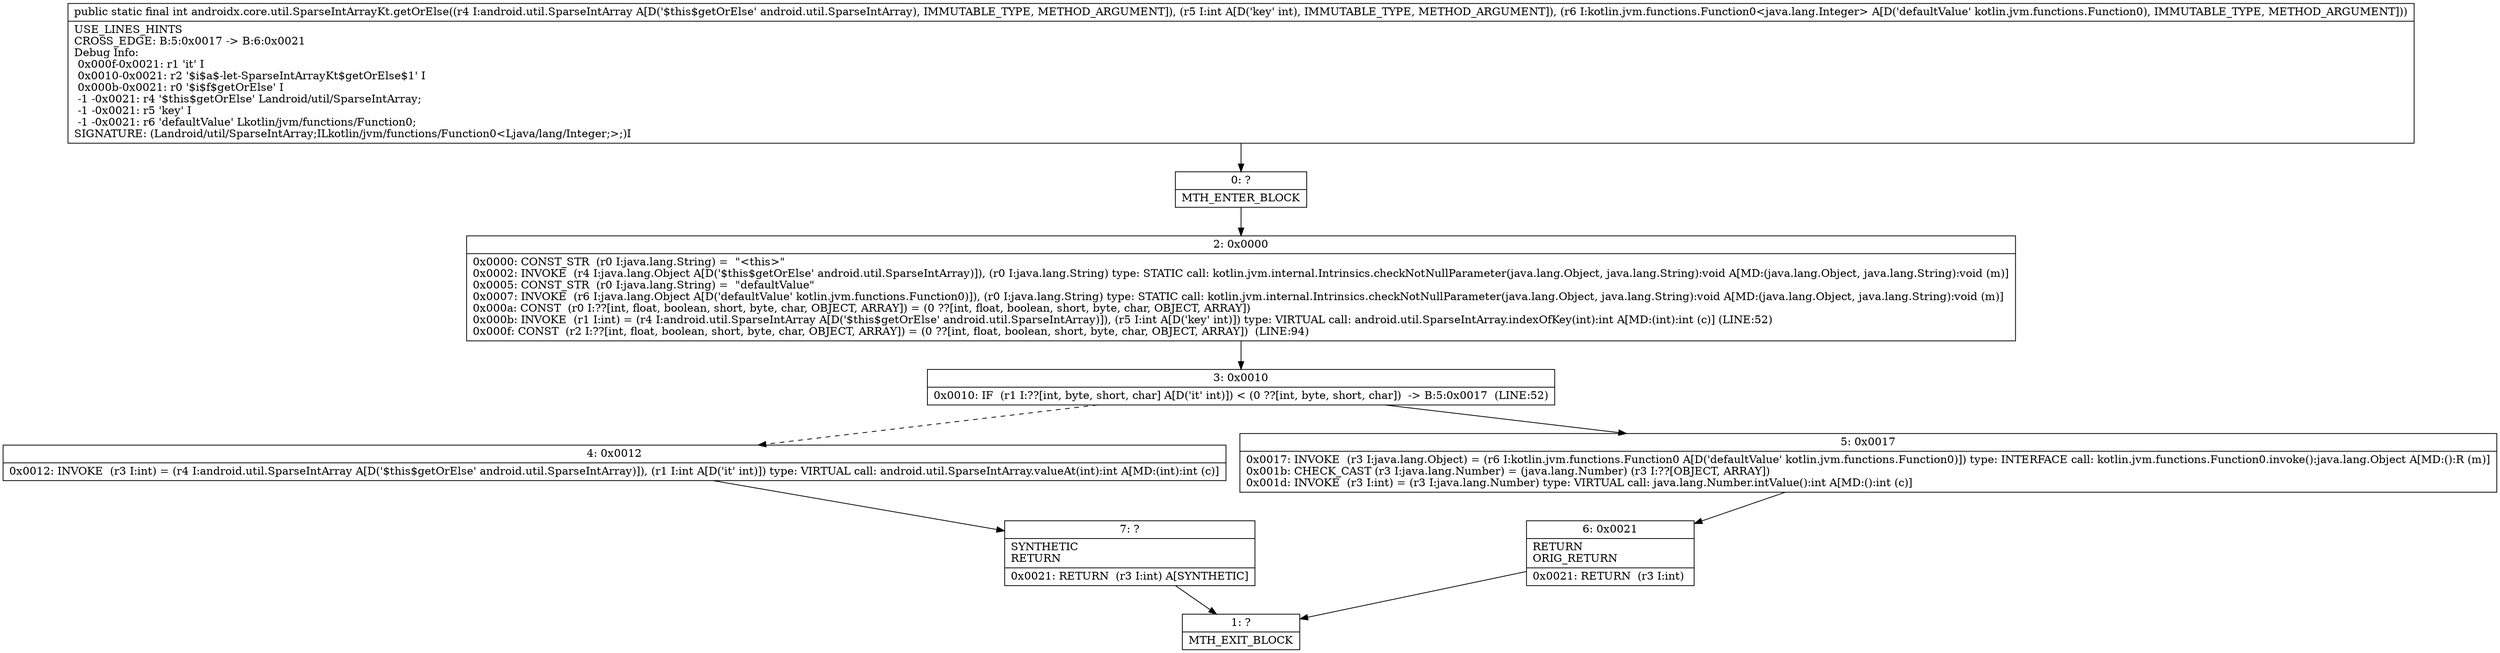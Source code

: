 digraph "CFG forandroidx.core.util.SparseIntArrayKt.getOrElse(Landroid\/util\/SparseIntArray;ILkotlin\/jvm\/functions\/Function0;)I" {
Node_0 [shape=record,label="{0\:\ ?|MTH_ENTER_BLOCK\l}"];
Node_2 [shape=record,label="{2\:\ 0x0000|0x0000: CONST_STR  (r0 I:java.lang.String) =  \"\<this\>\" \l0x0002: INVOKE  (r4 I:java.lang.Object A[D('$this$getOrElse' android.util.SparseIntArray)]), (r0 I:java.lang.String) type: STATIC call: kotlin.jvm.internal.Intrinsics.checkNotNullParameter(java.lang.Object, java.lang.String):void A[MD:(java.lang.Object, java.lang.String):void (m)]\l0x0005: CONST_STR  (r0 I:java.lang.String) =  \"defaultValue\" \l0x0007: INVOKE  (r6 I:java.lang.Object A[D('defaultValue' kotlin.jvm.functions.Function0)]), (r0 I:java.lang.String) type: STATIC call: kotlin.jvm.internal.Intrinsics.checkNotNullParameter(java.lang.Object, java.lang.String):void A[MD:(java.lang.Object, java.lang.String):void (m)]\l0x000a: CONST  (r0 I:??[int, float, boolean, short, byte, char, OBJECT, ARRAY]) = (0 ??[int, float, boolean, short, byte, char, OBJECT, ARRAY]) \l0x000b: INVOKE  (r1 I:int) = (r4 I:android.util.SparseIntArray A[D('$this$getOrElse' android.util.SparseIntArray)]), (r5 I:int A[D('key' int)]) type: VIRTUAL call: android.util.SparseIntArray.indexOfKey(int):int A[MD:(int):int (c)] (LINE:52)\l0x000f: CONST  (r2 I:??[int, float, boolean, short, byte, char, OBJECT, ARRAY]) = (0 ??[int, float, boolean, short, byte, char, OBJECT, ARRAY])  (LINE:94)\l}"];
Node_3 [shape=record,label="{3\:\ 0x0010|0x0010: IF  (r1 I:??[int, byte, short, char] A[D('it' int)]) \< (0 ??[int, byte, short, char])  \-\> B:5:0x0017  (LINE:52)\l}"];
Node_4 [shape=record,label="{4\:\ 0x0012|0x0012: INVOKE  (r3 I:int) = (r4 I:android.util.SparseIntArray A[D('$this$getOrElse' android.util.SparseIntArray)]), (r1 I:int A[D('it' int)]) type: VIRTUAL call: android.util.SparseIntArray.valueAt(int):int A[MD:(int):int (c)]\l}"];
Node_7 [shape=record,label="{7\:\ ?|SYNTHETIC\lRETURN\l|0x0021: RETURN  (r3 I:int) A[SYNTHETIC]\l}"];
Node_1 [shape=record,label="{1\:\ ?|MTH_EXIT_BLOCK\l}"];
Node_5 [shape=record,label="{5\:\ 0x0017|0x0017: INVOKE  (r3 I:java.lang.Object) = (r6 I:kotlin.jvm.functions.Function0 A[D('defaultValue' kotlin.jvm.functions.Function0)]) type: INTERFACE call: kotlin.jvm.functions.Function0.invoke():java.lang.Object A[MD:():R (m)]\l0x001b: CHECK_CAST (r3 I:java.lang.Number) = (java.lang.Number) (r3 I:??[OBJECT, ARRAY]) \l0x001d: INVOKE  (r3 I:int) = (r3 I:java.lang.Number) type: VIRTUAL call: java.lang.Number.intValue():int A[MD:():int (c)]\l}"];
Node_6 [shape=record,label="{6\:\ 0x0021|RETURN\lORIG_RETURN\l|0x0021: RETURN  (r3 I:int) \l}"];
MethodNode[shape=record,label="{public static final int androidx.core.util.SparseIntArrayKt.getOrElse((r4 I:android.util.SparseIntArray A[D('$this$getOrElse' android.util.SparseIntArray), IMMUTABLE_TYPE, METHOD_ARGUMENT]), (r5 I:int A[D('key' int), IMMUTABLE_TYPE, METHOD_ARGUMENT]), (r6 I:kotlin.jvm.functions.Function0\<java.lang.Integer\> A[D('defaultValue' kotlin.jvm.functions.Function0), IMMUTABLE_TYPE, METHOD_ARGUMENT]))  | USE_LINES_HINTS\lCROSS_EDGE: B:5:0x0017 \-\> B:6:0x0021\lDebug Info:\l  0x000f\-0x0021: r1 'it' I\l  0x0010\-0x0021: r2 '$i$a$\-let\-SparseIntArrayKt$getOrElse$1' I\l  0x000b\-0x0021: r0 '$i$f$getOrElse' I\l  \-1 \-0x0021: r4 '$this$getOrElse' Landroid\/util\/SparseIntArray;\l  \-1 \-0x0021: r5 'key' I\l  \-1 \-0x0021: r6 'defaultValue' Lkotlin\/jvm\/functions\/Function0;\lSIGNATURE: (Landroid\/util\/SparseIntArray;ILkotlin\/jvm\/functions\/Function0\<Ljava\/lang\/Integer;\>;)I\l}"];
MethodNode -> Node_0;Node_0 -> Node_2;
Node_2 -> Node_3;
Node_3 -> Node_4[style=dashed];
Node_3 -> Node_5;
Node_4 -> Node_7;
Node_7 -> Node_1;
Node_5 -> Node_6;
Node_6 -> Node_1;
}

